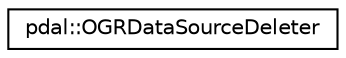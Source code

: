 digraph "Graphical Class Hierarchy"
{
  edge [fontname="Helvetica",fontsize="10",labelfontname="Helvetica",labelfontsize="10"];
  node [fontname="Helvetica",fontsize="10",shape=record];
  rankdir="LR";
  Node1 [label="pdal::OGRDataSourceDeleter",height=0.2,width=0.4,color="black", fillcolor="white", style="filled",URL="$structpdal_1_1OGRDataSourceDeleter.html"];
}

